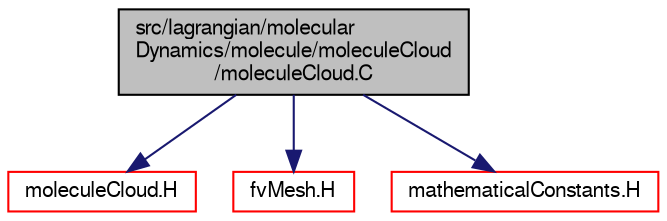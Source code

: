 digraph "src/lagrangian/molecularDynamics/molecule/moleculeCloud/moleculeCloud.C"
{
  bgcolor="transparent";
  edge [fontname="FreeSans",fontsize="10",labelfontname="FreeSans",labelfontsize="10"];
  node [fontname="FreeSans",fontsize="10",shape=record];
  Node0 [label="src/lagrangian/molecular\lDynamics/molecule/moleculeCloud\l/moleculeCloud.C",height=0.2,width=0.4,color="black", fillcolor="grey75", style="filled", fontcolor="black"];
  Node0 -> Node1 [color="midnightblue",fontsize="10",style="solid",fontname="FreeSans"];
  Node1 [label="moleculeCloud.H",height=0.2,width=0.4,color="red",URL="$a06452.html"];
  Node0 -> Node320 [color="midnightblue",fontsize="10",style="solid",fontname="FreeSans"];
  Node320 [label="fvMesh.H",height=0.2,width=0.4,color="red",URL="$a03533.html"];
  Node0 -> Node235 [color="midnightblue",fontsize="10",style="solid",fontname="FreeSans"];
  Node235 [label="mathematicalConstants.H",height=0.2,width=0.4,color="red",URL="$a10238.html"];
}
